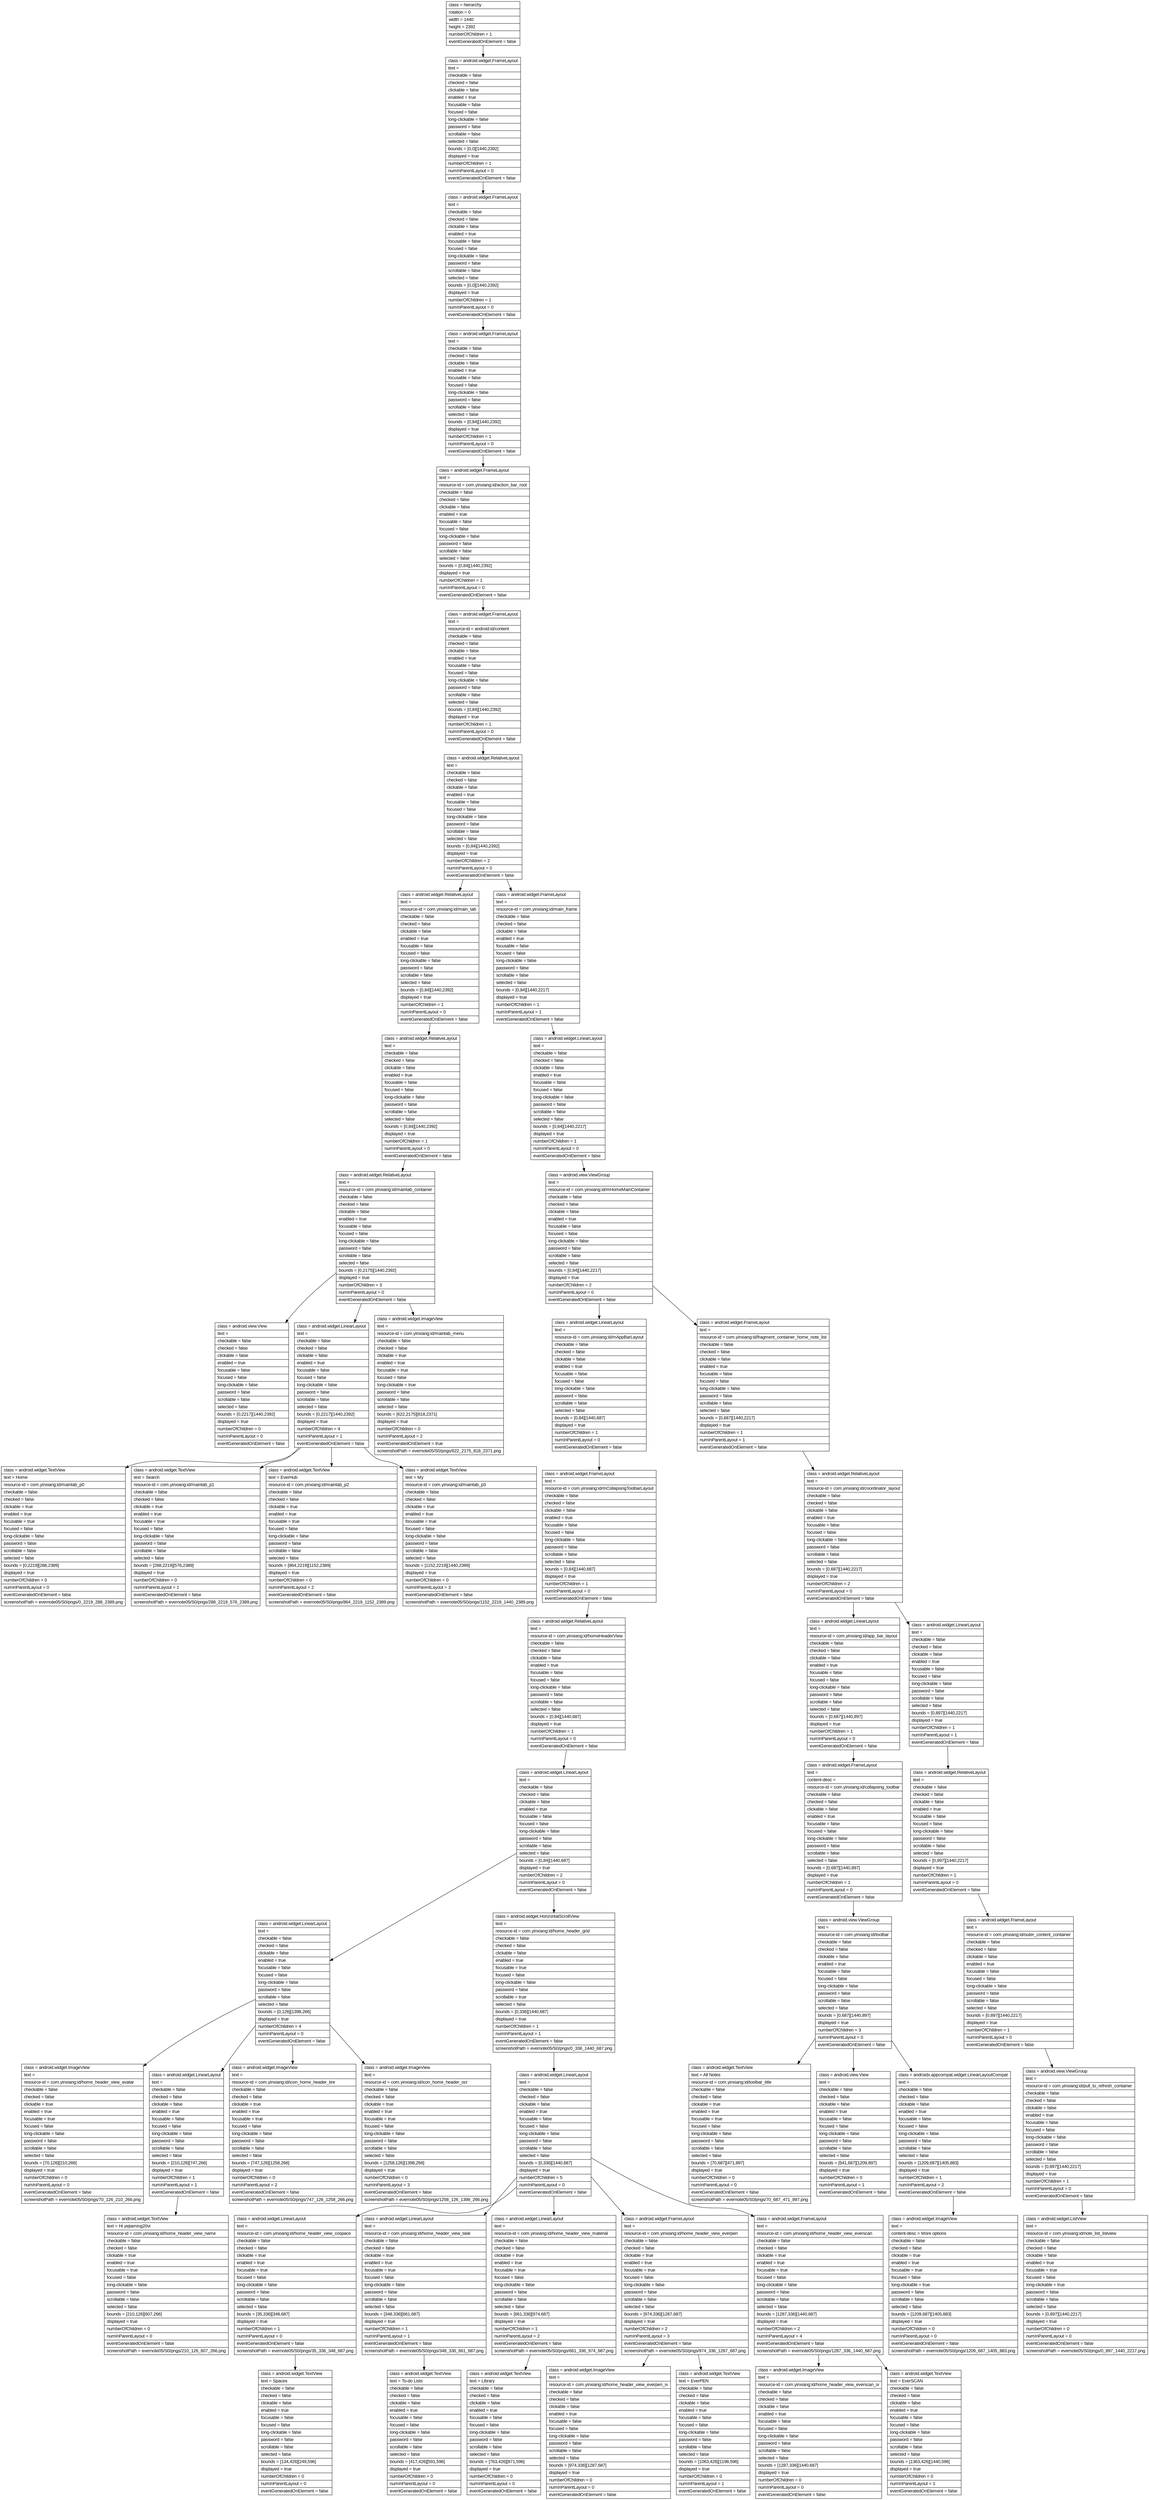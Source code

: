 digraph Layout {

	node [shape=record fontname=Arial];

	0	[label="{class = hierarchy\l|rotation = 0\l|width = 1440\l|height = 2392\l|numberOfChildren = 1\l|eventGeneratedOnElement = false \l}"]
	1	[label="{class = android.widget.FrameLayout\l|text = \l|checkable = false\l|checked = false\l|clickable = false\l|enabled = true\l|focusable = false\l|focused = false\l|long-clickable = false\l|password = false\l|scrollable = false\l|selected = false\l|bounds = [0,0][1440,2392]\l|displayed = true\l|numberOfChildren = 1\l|numInParentLayout = 0\l|eventGeneratedOnElement = false \l}"]
	2	[label="{class = android.widget.FrameLayout\l|text = \l|checkable = false\l|checked = false\l|clickable = false\l|enabled = true\l|focusable = false\l|focused = false\l|long-clickable = false\l|password = false\l|scrollable = false\l|selected = false\l|bounds = [0,0][1440,2392]\l|displayed = true\l|numberOfChildren = 1\l|numInParentLayout = 0\l|eventGeneratedOnElement = false \l}"]
	3	[label="{class = android.widget.FrameLayout\l|text = \l|checkable = false\l|checked = false\l|clickable = false\l|enabled = true\l|focusable = false\l|focused = false\l|long-clickable = false\l|password = false\l|scrollable = false\l|selected = false\l|bounds = [0,84][1440,2392]\l|displayed = true\l|numberOfChildren = 1\l|numInParentLayout = 0\l|eventGeneratedOnElement = false \l}"]
	4	[label="{class = android.widget.FrameLayout\l|text = \l|resource-id = com.yinxiang:id/action_bar_root\l|checkable = false\l|checked = false\l|clickable = false\l|enabled = true\l|focusable = false\l|focused = false\l|long-clickable = false\l|password = false\l|scrollable = false\l|selected = false\l|bounds = [0,84][1440,2392]\l|displayed = true\l|numberOfChildren = 1\l|numInParentLayout = 0\l|eventGeneratedOnElement = false \l}"]
	5	[label="{class = android.widget.FrameLayout\l|text = \l|resource-id = android:id/content\l|checkable = false\l|checked = false\l|clickable = false\l|enabled = true\l|focusable = false\l|focused = false\l|long-clickable = false\l|password = false\l|scrollable = false\l|selected = false\l|bounds = [0,84][1440,2392]\l|displayed = true\l|numberOfChildren = 1\l|numInParentLayout = 0\l|eventGeneratedOnElement = false \l}"]
	6	[label="{class = android.widget.RelativeLayout\l|text = \l|checkable = false\l|checked = false\l|clickable = false\l|enabled = true\l|focusable = false\l|focused = false\l|long-clickable = false\l|password = false\l|scrollable = false\l|selected = false\l|bounds = [0,84][1440,2392]\l|displayed = true\l|numberOfChildren = 2\l|numInParentLayout = 0\l|eventGeneratedOnElement = false \l}"]
	7	[label="{class = android.widget.RelativeLayout\l|text = \l|resource-id = com.yinxiang:id/main_tab\l|checkable = false\l|checked = false\l|clickable = false\l|enabled = true\l|focusable = false\l|focused = false\l|long-clickable = false\l|password = false\l|scrollable = false\l|selected = false\l|bounds = [0,84][1440,2392]\l|displayed = true\l|numberOfChildren = 1\l|numInParentLayout = 0\l|eventGeneratedOnElement = false \l}"]
	8	[label="{class = android.widget.FrameLayout\l|text = \l|resource-id = com.yinxiang:id/main_frame\l|checkable = false\l|checked = false\l|clickable = false\l|enabled = true\l|focusable = false\l|focused = false\l|long-clickable = false\l|password = false\l|scrollable = false\l|selected = false\l|bounds = [0,84][1440,2217]\l|displayed = true\l|numberOfChildren = 1\l|numInParentLayout = 1\l|eventGeneratedOnElement = false \l}"]
	9	[label="{class = android.widget.RelativeLayout\l|text = \l|checkable = false\l|checked = false\l|clickable = false\l|enabled = true\l|focusable = false\l|focused = false\l|long-clickable = false\l|password = false\l|scrollable = false\l|selected = false\l|bounds = [0,84][1440,2392]\l|displayed = true\l|numberOfChildren = 1\l|numInParentLayout = 0\l|eventGeneratedOnElement = false \l}"]
	10	[label="{class = android.widget.LinearLayout\l|text = \l|checkable = false\l|checked = false\l|clickable = false\l|enabled = true\l|focusable = false\l|focused = false\l|long-clickable = false\l|password = false\l|scrollable = false\l|selected = false\l|bounds = [0,84][1440,2217]\l|displayed = true\l|numberOfChildren = 1\l|numInParentLayout = 0\l|eventGeneratedOnElement = false \l}"]
	11	[label="{class = android.widget.RelativeLayout\l|text = \l|resource-id = com.yinxiang:id/maintab_container\l|checkable = false\l|checked = false\l|clickable = false\l|enabled = true\l|focusable = false\l|focused = false\l|long-clickable = false\l|password = false\l|scrollable = false\l|selected = false\l|bounds = [0,2175][1440,2392]\l|displayed = true\l|numberOfChildren = 3\l|numInParentLayout = 0\l|eventGeneratedOnElement = false \l}"]
	12	[label="{class = android.view.ViewGroup\l|text = \l|resource-id = com.yinxiang:id/mHomeMainContainer\l|checkable = false\l|checked = false\l|clickable = false\l|enabled = true\l|focusable = false\l|focused = false\l|long-clickable = false\l|password = false\l|scrollable = false\l|selected = false\l|bounds = [0,84][1440,2217]\l|displayed = true\l|numberOfChildren = 2\l|numInParentLayout = 0\l|eventGeneratedOnElement = false \l}"]
	13	[label="{class = android.view.View\l|text = \l|checkable = false\l|checked = false\l|clickable = false\l|enabled = true\l|focusable = false\l|focused = false\l|long-clickable = false\l|password = false\l|scrollable = false\l|selected = false\l|bounds = [0,2217][1440,2392]\l|displayed = true\l|numberOfChildren = 0\l|numInParentLayout = 0\l|eventGeneratedOnElement = false \l}"]
	14	[label="{class = android.widget.LinearLayout\l|text = \l|checkable = false\l|checked = false\l|clickable = false\l|enabled = true\l|focusable = false\l|focused = false\l|long-clickable = false\l|password = false\l|scrollable = false\l|selected = false\l|bounds = [0,2217][1440,2392]\l|displayed = true\l|numberOfChildren = 4\l|numInParentLayout = 1\l|eventGeneratedOnElement = false \l}"]
	15	[label="{class = android.widget.ImageView\l|text = \l|resource-id = com.yinxiang:id/maintab_menu\l|checkable = false\l|checked = false\l|clickable = true\l|enabled = true\l|focusable = true\l|focused = false\l|long-clickable = true\l|password = false\l|scrollable = false\l|selected = false\l|bounds = [622,2175][818,2371]\l|displayed = true\l|numberOfChildren = 0\l|numInParentLayout = 2\l|eventGeneratedOnElement = true \l|screenshotPath = evernote05/S0/pngs/622_2175_818_2371.png\l}"]
	16	[label="{class = android.widget.LinearLayout\l|text = \l|resource-id = com.yinxiang:id/mAppBarLayout\l|checkable = false\l|checked = false\l|clickable = false\l|enabled = true\l|focusable = false\l|focused = false\l|long-clickable = false\l|password = false\l|scrollable = false\l|selected = false\l|bounds = [0,84][1440,687]\l|displayed = true\l|numberOfChildren = 1\l|numInParentLayout = 0\l|eventGeneratedOnElement = false \l}"]
	17	[label="{class = android.widget.FrameLayout\l|text = \l|resource-id = com.yinxiang:id/fragment_container_home_note_list\l|checkable = false\l|checked = false\l|clickable = false\l|enabled = true\l|focusable = false\l|focused = false\l|long-clickable = false\l|password = false\l|scrollable = false\l|selected = false\l|bounds = [0,687][1440,2217]\l|displayed = true\l|numberOfChildren = 1\l|numInParentLayout = 1\l|eventGeneratedOnElement = false \l}"]
	18	[label="{class = android.widget.TextView\l|text = Home\l|resource-id = com.yinxiang:id/maintab_p0\l|checkable = false\l|checked = false\l|clickable = true\l|enabled = true\l|focusable = true\l|focused = false\l|long-clickable = false\l|password = false\l|scrollable = false\l|selected = false\l|bounds = [0,2219][288,2389]\l|displayed = true\l|numberOfChildren = 0\l|numInParentLayout = 0\l|eventGeneratedOnElement = false \l|screenshotPath = evernote05/S0/pngs/0_2219_288_2389.png\l}"]
	19	[label="{class = android.widget.TextView\l|text = Search\l|resource-id = com.yinxiang:id/maintab_p1\l|checkable = false\l|checked = false\l|clickable = true\l|enabled = true\l|focusable = true\l|focused = false\l|long-clickable = false\l|password = false\l|scrollable = false\l|selected = false\l|bounds = [288,2219][576,2389]\l|displayed = true\l|numberOfChildren = 0\l|numInParentLayout = 1\l|eventGeneratedOnElement = false \l|screenshotPath = evernote05/S0/pngs/288_2219_576_2389.png\l}"]
	20	[label="{class = android.widget.TextView\l|text = EverHub\l|resource-id = com.yinxiang:id/maintab_p2\l|checkable = false\l|checked = false\l|clickable = true\l|enabled = true\l|focusable = true\l|focused = false\l|long-clickable = false\l|password = false\l|scrollable = false\l|selected = false\l|bounds = [864,2219][1152,2389]\l|displayed = true\l|numberOfChildren = 0\l|numInParentLayout = 2\l|eventGeneratedOnElement = false \l|screenshotPath = evernote05/S0/pngs/864_2219_1152_2389.png\l}"]
	21	[label="{class = android.widget.TextView\l|text = My\l|resource-id = com.yinxiang:id/maintab_p3\l|checkable = false\l|checked = false\l|clickable = true\l|enabled = true\l|focusable = true\l|focused = false\l|long-clickable = false\l|password = false\l|scrollable = false\l|selected = false\l|bounds = [1152,2219][1440,2389]\l|displayed = true\l|numberOfChildren = 0\l|numInParentLayout = 3\l|eventGeneratedOnElement = false \l|screenshotPath = evernote05/S0/pngs/1152_2219_1440_2389.png\l}"]
	22	[label="{class = android.widget.FrameLayout\l|text = \l|resource-id = com.yinxiang:id/mCollapsingToolbarLayout\l|checkable = false\l|checked = false\l|clickable = false\l|enabled = true\l|focusable = false\l|focused = false\l|long-clickable = false\l|password = false\l|scrollable = false\l|selected = false\l|bounds = [0,84][1440,687]\l|displayed = true\l|numberOfChildren = 1\l|numInParentLayout = 0\l|eventGeneratedOnElement = false \l}"]
	23	[label="{class = android.widget.RelativeLayout\l|text = \l|resource-id = com.yinxiang:id/coordinator_layout\l|checkable = false\l|checked = false\l|clickable = false\l|enabled = true\l|focusable = false\l|focused = false\l|long-clickable = false\l|password = false\l|scrollable = false\l|selected = false\l|bounds = [0,687][1440,2217]\l|displayed = true\l|numberOfChildren = 2\l|numInParentLayout = 0\l|eventGeneratedOnElement = false \l}"]
	24	[label="{class = android.widget.RelativeLayout\l|text = \l|resource-id = com.yinxiang:id/homeHeaderView\l|checkable = false\l|checked = false\l|clickable = false\l|enabled = true\l|focusable = false\l|focused = false\l|long-clickable = false\l|password = false\l|scrollable = false\l|selected = false\l|bounds = [0,84][1440,687]\l|displayed = true\l|numberOfChildren = 1\l|numInParentLayout = 0\l|eventGeneratedOnElement = false \l}"]
	25	[label="{class = android.widget.LinearLayout\l|text = \l|resource-id = com.yinxiang:id/app_bar_layout\l|checkable = false\l|checked = false\l|clickable = false\l|enabled = true\l|focusable = false\l|focused = false\l|long-clickable = false\l|password = false\l|scrollable = false\l|selected = false\l|bounds = [0,687][1440,897]\l|displayed = true\l|numberOfChildren = 1\l|numInParentLayout = 0\l|eventGeneratedOnElement = false \l}"]
	26	[label="{class = android.widget.LinearLayout\l|text = \l|checkable = false\l|checked = false\l|clickable = false\l|enabled = true\l|focusable = false\l|focused = false\l|long-clickable = false\l|password = false\l|scrollable = false\l|selected = false\l|bounds = [0,897][1440,2217]\l|displayed = true\l|numberOfChildren = 1\l|numInParentLayout = 1\l|eventGeneratedOnElement = false \l}"]
	27	[label="{class = android.widget.LinearLayout\l|text = \l|checkable = false\l|checked = false\l|clickable = false\l|enabled = true\l|focusable = false\l|focused = false\l|long-clickable = false\l|password = false\l|scrollable = false\l|selected = false\l|bounds = [0,84][1440,687]\l|displayed = true\l|numberOfChildren = 2\l|numInParentLayout = 0\l|eventGeneratedOnElement = false \l}"]
	28	[label="{class = android.widget.FrameLayout\l|text = \l|content-desc = \l|resource-id = com.yinxiang:id/collapsing_toolbar\l|checkable = false\l|checked = false\l|clickable = false\l|enabled = true\l|focusable = false\l|focused = false\l|long-clickable = false\l|password = false\l|scrollable = false\l|selected = false\l|bounds = [0,687][1440,897]\l|displayed = true\l|numberOfChildren = 1\l|numInParentLayout = 0\l|eventGeneratedOnElement = false \l}"]
	29	[label="{class = android.widget.RelativeLayout\l|text = \l|checkable = false\l|checked = false\l|clickable = false\l|enabled = true\l|focusable = false\l|focused = false\l|long-clickable = false\l|password = false\l|scrollable = false\l|selected = false\l|bounds = [0,897][1440,2217]\l|displayed = true\l|numberOfChildren = 1\l|numInParentLayout = 0\l|eventGeneratedOnElement = false \l}"]
	30	[label="{class = android.widget.LinearLayout\l|text = \l|checkable = false\l|checked = false\l|clickable = false\l|enabled = true\l|focusable = false\l|focused = false\l|long-clickable = false\l|password = false\l|scrollable = false\l|selected = false\l|bounds = [0,126][1398,266]\l|displayed = true\l|numberOfChildren = 4\l|numInParentLayout = 0\l|eventGeneratedOnElement = false \l}"]
	31	[label="{class = android.widget.HorizontalScrollView\l|text = \l|resource-id = com.yinxiang:id/home_header_grid\l|checkable = false\l|checked = false\l|clickable = false\l|enabled = true\l|focusable = true\l|focused = false\l|long-clickable = false\l|password = false\l|scrollable = true\l|selected = false\l|bounds = [0,336][1440,687]\l|displayed = true\l|numberOfChildren = 1\l|numInParentLayout = 1\l|eventGeneratedOnElement = false \l|screenshotPath = evernote05/S0/pngs/0_336_1440_687.png\l}"]
	32	[label="{class = android.view.ViewGroup\l|text = \l|resource-id = com.yinxiang:id/toolbar\l|checkable = false\l|checked = false\l|clickable = false\l|enabled = true\l|focusable = false\l|focused = false\l|long-clickable = false\l|password = false\l|scrollable = false\l|selected = false\l|bounds = [0,687][1440,897]\l|displayed = true\l|numberOfChildren = 3\l|numInParentLayout = 0\l|eventGeneratedOnElement = false \l}"]
	33	[label="{class = android.widget.FrameLayout\l|text = \l|resource-id = com.yinxiang:id/outer_content_container\l|checkable = false\l|checked = false\l|clickable = false\l|enabled = true\l|focusable = false\l|focused = false\l|long-clickable = false\l|password = false\l|scrollable = false\l|selected = false\l|bounds = [0,897][1440,2217]\l|displayed = true\l|numberOfChildren = 1\l|numInParentLayout = 0\l|eventGeneratedOnElement = false \l}"]
	34	[label="{class = android.widget.ImageView\l|text = \l|resource-id = com.yinxiang:id/home_header_view_avatar\l|checkable = false\l|checked = false\l|clickable = true\l|enabled = true\l|focusable = true\l|focused = false\l|long-clickable = false\l|password = false\l|scrollable = false\l|selected = false\l|bounds = [70,126][210,266]\l|displayed = true\l|numberOfChildren = 0\l|numInParentLayout = 0\l|eventGeneratedOnElement = false \l|screenshotPath = evernote05/S0/pngs/70_126_210_266.png\l}"]
	35	[label="{class = android.widget.LinearLayout\l|text = \l|checkable = false\l|checked = false\l|clickable = false\l|enabled = true\l|focusable = false\l|focused = false\l|long-clickable = false\l|password = false\l|scrollable = false\l|selected = false\l|bounds = [210,126][747,266]\l|displayed = true\l|numberOfChildren = 1\l|numInParentLayout = 1\l|eventGeneratedOnElement = false \l}"]
	36	[label="{class = android.widget.ImageView\l|text = \l|resource-id = com.yinxiang:id/icon_home_header_tire\l|checkable = false\l|checked = false\l|clickable = true\l|enabled = true\l|focusable = true\l|focused = false\l|long-clickable = false\l|password = false\l|scrollable = false\l|selected = false\l|bounds = [747,126][1258,266]\l|displayed = true\l|numberOfChildren = 0\l|numInParentLayout = 2\l|eventGeneratedOnElement = false \l|screenshotPath = evernote05/S0/pngs/747_126_1258_266.png\l}"]
	37	[label="{class = android.widget.ImageView\l|text = \l|resource-id = com.yinxiang:id/icon_home_header_ocr\l|checkable = false\l|checked = false\l|clickable = true\l|enabled = true\l|focusable = true\l|focused = false\l|long-clickable = false\l|password = false\l|scrollable = false\l|selected = false\l|bounds = [1258,126][1398,266]\l|displayed = true\l|numberOfChildren = 0\l|numInParentLayout = 3\l|eventGeneratedOnElement = false \l|screenshotPath = evernote05/S0/pngs/1258_126_1398_266.png\l}"]
	38	[label="{class = android.widget.LinearLayout\l|text = \l|checkable = false\l|checked = false\l|clickable = false\l|enabled = true\l|focusable = false\l|focused = false\l|long-clickable = false\l|password = false\l|scrollable = false\l|selected = false\l|bounds = [0,336][1440,687]\l|displayed = true\l|numberOfChildren = 5\l|numInParentLayout = 0\l|eventGeneratedOnElement = false \l}"]
	39	[label="{class = android.widget.TextView\l|text = All Notes\l|resource-id = com.yinxiang:id/toolbar_title\l|checkable = false\l|checked = false\l|clickable = true\l|enabled = true\l|focusable = true\l|focused = false\l|long-clickable = false\l|password = false\l|scrollable = false\l|selected = false\l|bounds = [70,687][471,897]\l|displayed = true\l|numberOfChildren = 0\l|numInParentLayout = 0\l|eventGeneratedOnElement = false \l|screenshotPath = evernote05/S0/pngs/70_687_471_897.png\l}"]
	40	[label="{class = android.view.View\l|text = \l|checkable = false\l|checked = false\l|clickable = false\l|enabled = true\l|focusable = false\l|focused = false\l|long-clickable = false\l|password = false\l|scrollable = false\l|selected = false\l|bounds = [541,687][1209,897]\l|displayed = true\l|numberOfChildren = 0\l|numInParentLayout = 1\l|eventGeneratedOnElement = false \l}"]
	41	[label="{class = androidx.appcompat.widget.LinearLayoutCompat\l|text = \l|checkable = false\l|checked = false\l|clickable = false\l|enabled = true\l|focusable = false\l|focused = false\l|long-clickable = false\l|password = false\l|scrollable = false\l|selected = false\l|bounds = [1209,687][1405,883]\l|displayed = true\l|numberOfChildren = 1\l|numInParentLayout = 2\l|eventGeneratedOnElement = false \l}"]
	42	[label="{class = android.view.ViewGroup\l|text = \l|resource-id = com.yinxiang:id/pull_to_refresh_container\l|checkable = false\l|checked = false\l|clickable = false\l|enabled = true\l|focusable = false\l|focused = false\l|long-clickable = false\l|password = false\l|scrollable = false\l|selected = false\l|bounds = [0,897][1440,2217]\l|displayed = true\l|numberOfChildren = 1\l|numInParentLayout = 0\l|eventGeneratedOnElement = false \l}"]
	43	[label="{class = android.widget.TextView\l|text = Hi yejiaming20vi\l|resource-id = com.yinxiang:id/home_header_view_name\l|checkable = false\l|checked = false\l|clickable = true\l|enabled = true\l|focusable = true\l|focused = false\l|long-clickable = false\l|password = false\l|scrollable = false\l|selected = false\l|bounds = [210,126][607,266]\l|displayed = true\l|numberOfChildren = 0\l|numInParentLayout = 0\l|eventGeneratedOnElement = false \l|screenshotPath = evernote05/S0/pngs/210_126_607_266.png\l}"]
	44	[label="{class = android.widget.LinearLayout\l|text = \l|resource-id = com.yinxiang:id/home_header_view_cospace\l|checkable = false\l|checked = false\l|clickable = true\l|enabled = true\l|focusable = true\l|focused = false\l|long-clickable = false\l|password = false\l|scrollable = false\l|selected = false\l|bounds = [35,336][348,687]\l|displayed = true\l|numberOfChildren = 1\l|numInParentLayout = 0\l|eventGeneratedOnElement = false \l|screenshotPath = evernote05/S0/pngs/35_336_348_687.png\l}"]
	45	[label="{class = android.widget.LinearLayout\l|text = \l|resource-id = com.yinxiang:id/home_header_view_task\l|checkable = false\l|checked = false\l|clickable = true\l|enabled = true\l|focusable = true\l|focused = false\l|long-clickable = false\l|password = false\l|scrollable = false\l|selected = false\l|bounds = [348,336][661,687]\l|displayed = true\l|numberOfChildren = 1\l|numInParentLayout = 1\l|eventGeneratedOnElement = false \l|screenshotPath = evernote05/S0/pngs/348_336_661_687.png\l}"]
	46	[label="{class = android.widget.LinearLayout\l|text = \l|resource-id = com.yinxiang:id/home_header_view_material\l|checkable = false\l|checked = false\l|clickable = true\l|enabled = true\l|focusable = true\l|focused = false\l|long-clickable = false\l|password = false\l|scrollable = false\l|selected = false\l|bounds = [661,336][974,687]\l|displayed = true\l|numberOfChildren = 1\l|numInParentLayout = 2\l|eventGeneratedOnElement = false \l|screenshotPath = evernote05/S0/pngs/661_336_974_687.png\l}"]
	47	[label="{class = android.widget.FrameLayout\l|text = \l|resource-id = com.yinxiang:id/home_header_view_everpen\l|checkable = false\l|checked = false\l|clickable = true\l|enabled = true\l|focusable = true\l|focused = false\l|long-clickable = false\l|password = false\l|scrollable = false\l|selected = false\l|bounds = [974,336][1287,687]\l|displayed = true\l|numberOfChildren = 2\l|numInParentLayout = 3\l|eventGeneratedOnElement = false \l|screenshotPath = evernote05/S0/pngs/974_336_1287_687.png\l}"]
	48	[label="{class = android.widget.FrameLayout\l|text = \l|resource-id = com.yinxiang:id/home_header_view_everscan\l|checkable = false\l|checked = false\l|clickable = true\l|enabled = true\l|focusable = true\l|focused = false\l|long-clickable = false\l|password = false\l|scrollable = false\l|selected = false\l|bounds = [1287,336][1440,687]\l|displayed = true\l|numberOfChildren = 2\l|numInParentLayout = 4\l|eventGeneratedOnElement = false \l|screenshotPath = evernote05/S0/pngs/1287_336_1440_687.png\l}"]
	49	[label="{class = android.widget.ImageView\l|text = \l|content-desc = More options\l|checkable = false\l|checked = false\l|clickable = true\l|enabled = true\l|focusable = true\l|focused = false\l|long-clickable = true\l|password = false\l|scrollable = false\l|selected = false\l|bounds = [1209,687][1405,883]\l|displayed = true\l|numberOfChildren = 0\l|numInParentLayout = 0\l|eventGeneratedOnElement = false \l|screenshotPath = evernote05/S0/pngs/1209_687_1405_883.png\l}"]
	50	[label="{class = android.widget.ListView\l|text = \l|resource-id = com.yinxiang:id/note_list_listview\l|checkable = false\l|checked = false\l|clickable = false\l|enabled = true\l|focusable = true\l|focused = false\l|long-clickable = true\l|password = false\l|scrollable = false\l|selected = false\l|bounds = [0,897][1440,2217]\l|displayed = true\l|numberOfChildren = 0\l|numInParentLayout = 0\l|eventGeneratedOnElement = false \l|screenshotPath = evernote05/S0/pngs/0_897_1440_2217.png\l}"]
	51	[label="{class = android.widget.TextView\l|text = Spaces\l|checkable = false\l|checked = false\l|clickable = false\l|enabled = true\l|focusable = false\l|focused = false\l|long-clickable = false\l|password = false\l|scrollable = false\l|selected = false\l|bounds = [134,426][249,596]\l|displayed = true\l|numberOfChildren = 0\l|numInParentLayout = 0\l|eventGeneratedOnElement = false \l}"]
	52	[label="{class = android.widget.TextView\l|text = To-do Lists\l|checkable = false\l|checked = false\l|clickable = false\l|enabled = true\l|focusable = false\l|focused = false\l|long-clickable = false\l|password = false\l|scrollable = false\l|selected = false\l|bounds = [417,426][591,596]\l|displayed = true\l|numberOfChildren = 0\l|numInParentLayout = 0\l|eventGeneratedOnElement = false \l}"]
	53	[label="{class = android.widget.TextView\l|text = Library\l|checkable = false\l|checked = false\l|clickable = false\l|enabled = true\l|focusable = false\l|focused = false\l|long-clickable = false\l|password = false\l|scrollable = false\l|selected = false\l|bounds = [763,426][871,596]\l|displayed = true\l|numberOfChildren = 0\l|numInParentLayout = 0\l|eventGeneratedOnElement = false \l}"]
	54	[label="{class = android.widget.ImageView\l|text = \l|resource-id = com.yinxiang:id/home_header_view_everpen_iv\l|checkable = false\l|checked = false\l|clickable = false\l|enabled = true\l|focusable = false\l|focused = false\l|long-clickable = false\l|password = false\l|scrollable = false\l|selected = false\l|bounds = [974,336][1287,687]\l|displayed = true\l|numberOfChildren = 0\l|numInParentLayout = 0\l|eventGeneratedOnElement = false \l}"]
	55	[label="{class = android.widget.TextView\l|text = EverPEN\l|checkable = false\l|checked = false\l|clickable = false\l|enabled = true\l|focusable = false\l|focused = false\l|long-clickable = false\l|password = false\l|scrollable = false\l|selected = false\l|bounds = [1063,426][1198,596]\l|displayed = true\l|numberOfChildren = 0\l|numInParentLayout = 1\l|eventGeneratedOnElement = false \l}"]
	56	[label="{class = android.widget.ImageView\l|text = \l|resource-id = com.yinxiang:id/home_header_view_everscan_iv\l|checkable = false\l|checked = false\l|clickable = false\l|enabled = true\l|focusable = false\l|focused = false\l|long-clickable = false\l|password = false\l|scrollable = false\l|selected = false\l|bounds = [1287,336][1440,687]\l|displayed = true\l|numberOfChildren = 0\l|numInParentLayout = 0\l|eventGeneratedOnElement = false \l}"]
	57	[label="{class = android.widget.TextView\l|text = EverSCAN\l|checkable = false\l|checked = false\l|clickable = false\l|enabled = true\l|focusable = false\l|focused = false\l|long-clickable = false\l|password = false\l|scrollable = false\l|selected = false\l|bounds = [1363,426][1440,596]\l|displayed = true\l|numberOfChildren = 0\l|numInParentLayout = 1\l|eventGeneratedOnElement = false \l}"]


	0 -> 1
	1 -> 2
	2 -> 3
	3 -> 4
	4 -> 5
	5 -> 6
	6 -> 7
	6 -> 8
	7 -> 9
	8 -> 10
	9 -> 11
	10 -> 12
	11 -> 13
	11 -> 14
	11 -> 15
	12 -> 16
	12 -> 17
	14 -> 18
	14 -> 19
	14 -> 20
	14 -> 21
	16 -> 22
	17 -> 23
	22 -> 24
	23 -> 25
	23 -> 26
	24 -> 27
	25 -> 28
	26 -> 29
	27 -> 30
	27 -> 31
	28 -> 32
	29 -> 33
	30 -> 34
	30 -> 35
	30 -> 36
	30 -> 37
	31 -> 38
	32 -> 39
	32 -> 40
	32 -> 41
	33 -> 42
	35 -> 43
	38 -> 44
	38 -> 45
	38 -> 46
	38 -> 47
	38 -> 48
	41 -> 49
	42 -> 50
	44 -> 51
	45 -> 52
	46 -> 53
	47 -> 54
	47 -> 55
	48 -> 56
	48 -> 57


}